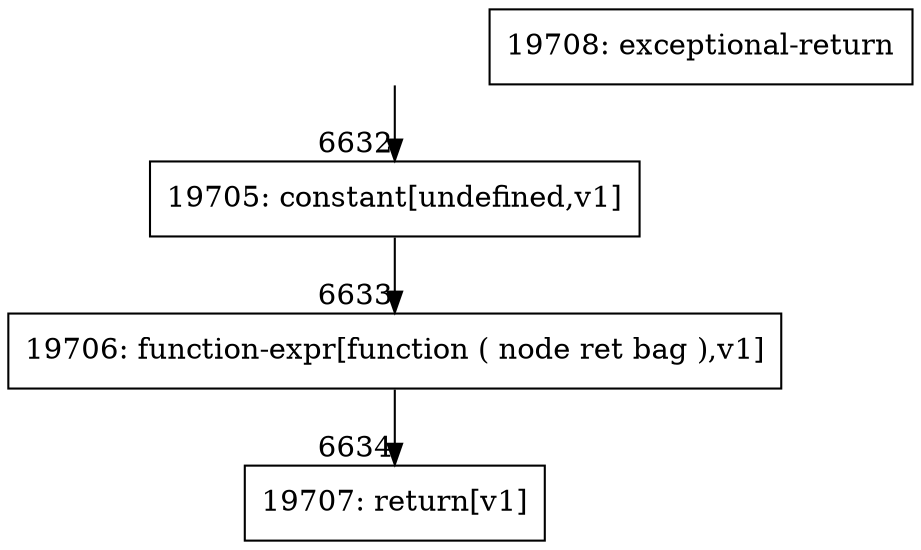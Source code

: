 digraph {
rankdir="TD"
BB_entry467[shape=none,label=""];
BB_entry467 -> BB6632 [tailport=s, headport=n, headlabel="    6632"]
BB6632 [shape=record label="{19705: constant[undefined,v1]}" ] 
BB6632 -> BB6633 [tailport=s, headport=n, headlabel="      6633"]
BB6633 [shape=record label="{19706: function-expr[function ( node ret bag ),v1]}" ] 
BB6633 -> BB6634 [tailport=s, headport=n, headlabel="      6634"]
BB6634 [shape=record label="{19707: return[v1]}" ] 
BB6635 [shape=record label="{19708: exceptional-return}" ] 
//#$~ 9318
}
